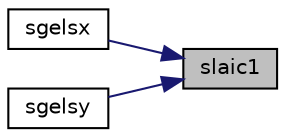 digraph "slaic1"
{
 // LATEX_PDF_SIZE
  edge [fontname="Helvetica",fontsize="10",labelfontname="Helvetica",labelfontsize="10"];
  node [fontname="Helvetica",fontsize="10",shape=record];
  rankdir="RL";
  Node1 [label="slaic1",height=0.2,width=0.4,color="black", fillcolor="grey75", style="filled", fontcolor="black",tooltip="SLAIC1 applies one step of incremental condition estimation."];
  Node1 -> Node2 [dir="back",color="midnightblue",fontsize="10",style="solid",fontname="Helvetica"];
  Node2 [label="sgelsx",height=0.2,width=0.4,color="black", fillcolor="white", style="filled",URL="$sgelsx_8f.html#afa85959c07f700d3f4240a2f4132e3b1",tooltip="SGELSX solves overdetermined or underdetermined systems for GE matrices"];
  Node1 -> Node3 [dir="back",color="midnightblue",fontsize="10",style="solid",fontname="Helvetica"];
  Node3 [label="sgelsy",height=0.2,width=0.4,color="black", fillcolor="white", style="filled",URL="$sgelsy_8f.html#aebb028f1d50049bcf4780ffc8cb4f750",tooltip="SGELSY solves overdetermined or underdetermined systems for GE matrices"];
}

